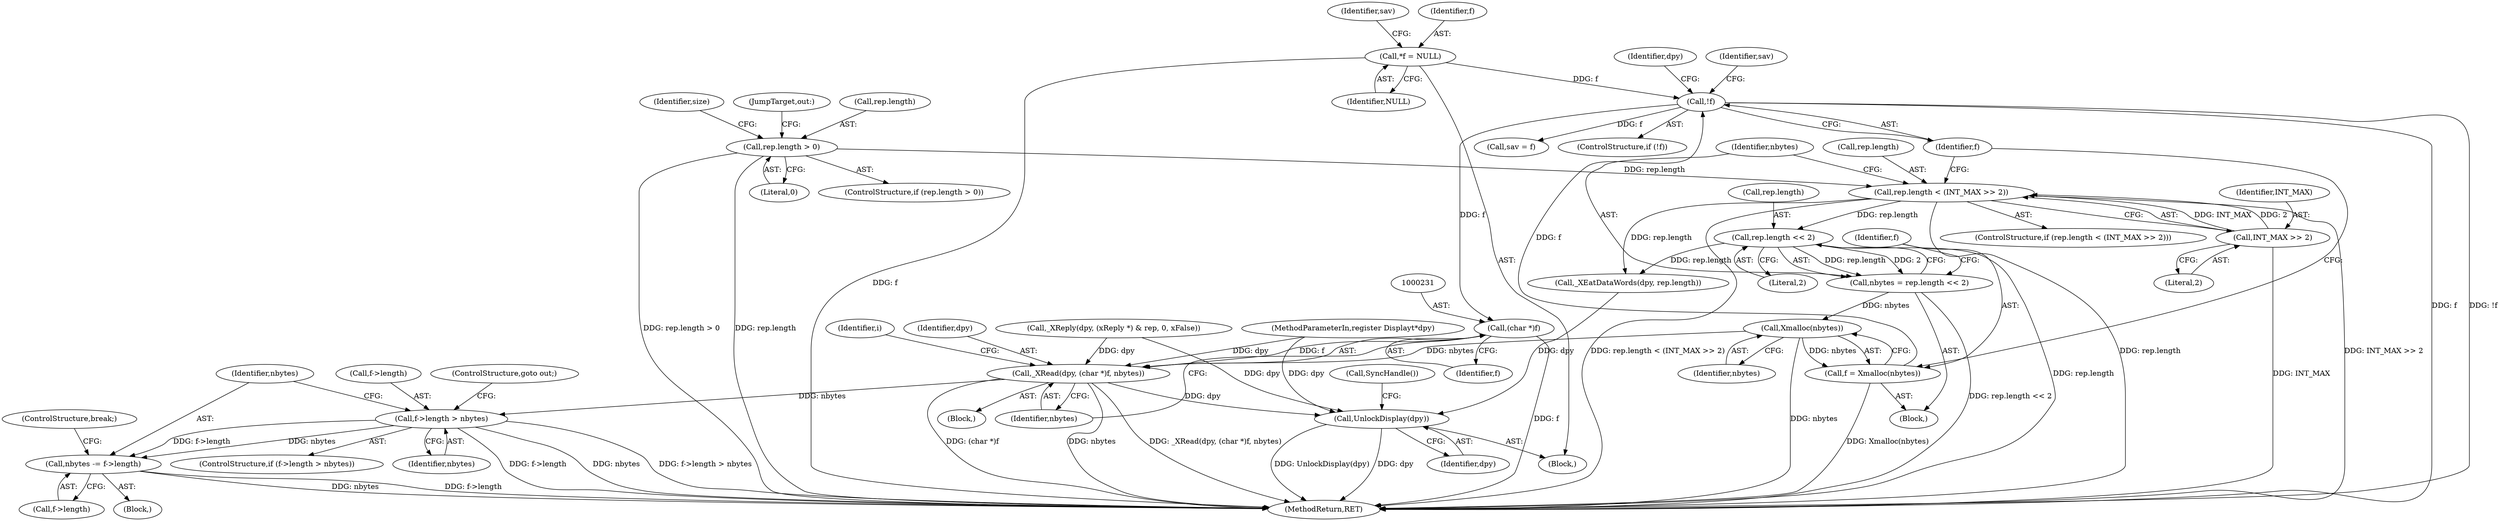digraph "0_libXi_19a9cd607de73947fcfb104682f203ffe4e1f4e5_1@pointer" {
"1000230" [label="(Call,(char *)f)"];
"1000215" [label="(Call,!f)"];
"1000114" [label="(Call,*f = NULL)"];
"1000210" [label="(Call,f = Xmalloc(nbytes))"];
"1000212" [label="(Call,Xmalloc(nbytes))"];
"1000203" [label="(Call,nbytes = rep.length << 2)"];
"1000205" [label="(Call,rep.length << 2)"];
"1000195" [label="(Call,rep.length < (INT_MAX >> 2))"];
"1000176" [label="(Call,rep.length > 0)"];
"1000199" [label="(Call,INT_MAX >> 2)"];
"1000228" [label="(Call,_XRead(dpy, (char *)f, nbytes))"];
"1000246" [label="(Call,f->length > nbytes)"];
"1000252" [label="(Call,nbytes -= f->length)"];
"1000732" [label="(Call,UnlockDisplay(dpy))"];
"1000210" [label="(Call,f = Xmalloc(nbytes))"];
"1000116" [label="(Identifier,NULL)"];
"1000200" [label="(Identifier,INT_MAX)"];
"1000201" [label="(Literal,2)"];
"1000251" [label="(ControlStructure,goto out;)"];
"1000230" [label="(Call,(char *)f)"];
"1000114" [label="(Call,*f = NULL)"];
"1000185" [label="(Identifier,size)"];
"1000181" [label="(Block,)"];
"1000734" [label="(Call,SyncHandle())"];
"1000733" [label="(Identifier,dpy)"];
"1000228" [label="(Call,_XRead(dpy, (char *)f, nbytes))"];
"1000218" [label="(Call,_XEatDataWords(dpy, rep.length))"];
"1000232" [label="(Identifier,f)"];
"1000225" [label="(Call,sav = f)"];
"1000213" [label="(Identifier,nbytes)"];
"1000244" [label="(Block,)"];
"1000732" [label="(Call,UnlockDisplay(dpy))"];
"1000233" [label="(Identifier,nbytes)"];
"1000206" [label="(Call,rep.length)"];
"1000180" [label="(Literal,0)"];
"1000204" [label="(Identifier,nbytes)"];
"1000216" [label="(Identifier,f)"];
"1000119" [label="(Identifier,sav)"];
"1000252" [label="(Call,nbytes -= f->length)"];
"1000205" [label="(Call,rep.length << 2)"];
"1000737" [label="(MethodReturn,RET)"];
"1000202" [label="(Block,)"];
"1000219" [label="(Identifier,dpy)"];
"1000214" [label="(ControlStructure,if (!f))"];
"1000199" [label="(Call,INT_MAX >> 2)"];
"1000176" [label="(Call,rep.length > 0)"];
"1000727" [label="(JumpTarget,out:)"];
"1000166" [label="(Call,_XReply(dpy, (xReply *) & rep, 0, xFalse))"];
"1000229" [label="(Identifier,dpy)"];
"1000209" [label="(Literal,2)"];
"1000226" [label="(Identifier,sav)"];
"1000203" [label="(Call,nbytes = rep.length << 2)"];
"1000101" [label="(MethodParameterIn,register Display\t*dpy)"];
"1000253" [label="(Identifier,nbytes)"];
"1000254" [label="(Call,f->length)"];
"1000215" [label="(Call,!f)"];
"1000211" [label="(Identifier,f)"];
"1000245" [label="(ControlStructure,if (f->length > nbytes))"];
"1000196" [label="(Call,rep.length)"];
"1000212" [label="(Call,Xmalloc(nbytes))"];
"1000246" [label="(Call,f->length > nbytes)"];
"1000247" [label="(Call,f->length)"];
"1000104" [label="(Block,)"];
"1000115" [label="(Identifier,f)"];
"1000236" [label="(Identifier,i)"];
"1000177" [label="(Call,rep.length)"];
"1000195" [label="(Call,rep.length < (INT_MAX >> 2))"];
"1000175" [label="(ControlStructure,if (rep.length > 0))"];
"1000194" [label="(ControlStructure,if (rep.length < (INT_MAX >> 2)))"];
"1000257" [label="(ControlStructure,break;)"];
"1000250" [label="(Identifier,nbytes)"];
"1000230" -> "1000228"  [label="AST: "];
"1000230" -> "1000232"  [label="CFG: "];
"1000231" -> "1000230"  [label="AST: "];
"1000232" -> "1000230"  [label="AST: "];
"1000233" -> "1000230"  [label="CFG: "];
"1000230" -> "1000737"  [label="DDG: f"];
"1000230" -> "1000228"  [label="DDG: f"];
"1000215" -> "1000230"  [label="DDG: f"];
"1000215" -> "1000214"  [label="AST: "];
"1000215" -> "1000216"  [label="CFG: "];
"1000216" -> "1000215"  [label="AST: "];
"1000219" -> "1000215"  [label="CFG: "];
"1000226" -> "1000215"  [label="CFG: "];
"1000215" -> "1000737"  [label="DDG: f"];
"1000215" -> "1000737"  [label="DDG: !f"];
"1000114" -> "1000215"  [label="DDG: f"];
"1000210" -> "1000215"  [label="DDG: f"];
"1000215" -> "1000225"  [label="DDG: f"];
"1000114" -> "1000104"  [label="AST: "];
"1000114" -> "1000116"  [label="CFG: "];
"1000115" -> "1000114"  [label="AST: "];
"1000116" -> "1000114"  [label="AST: "];
"1000119" -> "1000114"  [label="CFG: "];
"1000114" -> "1000737"  [label="DDG: f"];
"1000210" -> "1000202"  [label="AST: "];
"1000210" -> "1000212"  [label="CFG: "];
"1000211" -> "1000210"  [label="AST: "];
"1000212" -> "1000210"  [label="AST: "];
"1000216" -> "1000210"  [label="CFG: "];
"1000210" -> "1000737"  [label="DDG: Xmalloc(nbytes)"];
"1000212" -> "1000210"  [label="DDG: nbytes"];
"1000212" -> "1000213"  [label="CFG: "];
"1000213" -> "1000212"  [label="AST: "];
"1000212" -> "1000737"  [label="DDG: nbytes"];
"1000203" -> "1000212"  [label="DDG: nbytes"];
"1000212" -> "1000228"  [label="DDG: nbytes"];
"1000203" -> "1000202"  [label="AST: "];
"1000203" -> "1000205"  [label="CFG: "];
"1000204" -> "1000203"  [label="AST: "];
"1000205" -> "1000203"  [label="AST: "];
"1000211" -> "1000203"  [label="CFG: "];
"1000203" -> "1000737"  [label="DDG: rep.length << 2"];
"1000205" -> "1000203"  [label="DDG: rep.length"];
"1000205" -> "1000203"  [label="DDG: 2"];
"1000205" -> "1000209"  [label="CFG: "];
"1000206" -> "1000205"  [label="AST: "];
"1000209" -> "1000205"  [label="AST: "];
"1000205" -> "1000737"  [label="DDG: rep.length"];
"1000195" -> "1000205"  [label="DDG: rep.length"];
"1000205" -> "1000218"  [label="DDG: rep.length"];
"1000195" -> "1000194"  [label="AST: "];
"1000195" -> "1000199"  [label="CFG: "];
"1000196" -> "1000195"  [label="AST: "];
"1000199" -> "1000195"  [label="AST: "];
"1000204" -> "1000195"  [label="CFG: "];
"1000216" -> "1000195"  [label="CFG: "];
"1000195" -> "1000737"  [label="DDG: rep.length < (INT_MAX >> 2)"];
"1000195" -> "1000737"  [label="DDG: INT_MAX >> 2"];
"1000195" -> "1000737"  [label="DDG: rep.length"];
"1000176" -> "1000195"  [label="DDG: rep.length"];
"1000199" -> "1000195"  [label="DDG: INT_MAX"];
"1000199" -> "1000195"  [label="DDG: 2"];
"1000195" -> "1000218"  [label="DDG: rep.length"];
"1000176" -> "1000175"  [label="AST: "];
"1000176" -> "1000180"  [label="CFG: "];
"1000177" -> "1000176"  [label="AST: "];
"1000180" -> "1000176"  [label="AST: "];
"1000185" -> "1000176"  [label="CFG: "];
"1000727" -> "1000176"  [label="CFG: "];
"1000176" -> "1000737"  [label="DDG: rep.length > 0"];
"1000176" -> "1000737"  [label="DDG: rep.length"];
"1000199" -> "1000201"  [label="CFG: "];
"1000200" -> "1000199"  [label="AST: "];
"1000201" -> "1000199"  [label="AST: "];
"1000199" -> "1000737"  [label="DDG: INT_MAX"];
"1000228" -> "1000181"  [label="AST: "];
"1000228" -> "1000233"  [label="CFG: "];
"1000229" -> "1000228"  [label="AST: "];
"1000233" -> "1000228"  [label="AST: "];
"1000236" -> "1000228"  [label="CFG: "];
"1000228" -> "1000737"  [label="DDG: nbytes"];
"1000228" -> "1000737"  [label="DDG: _XRead(dpy, (char *)f, nbytes)"];
"1000228" -> "1000737"  [label="DDG: (char *)f"];
"1000166" -> "1000228"  [label="DDG: dpy"];
"1000101" -> "1000228"  [label="DDG: dpy"];
"1000228" -> "1000246"  [label="DDG: nbytes"];
"1000228" -> "1000732"  [label="DDG: dpy"];
"1000246" -> "1000245"  [label="AST: "];
"1000246" -> "1000250"  [label="CFG: "];
"1000247" -> "1000246"  [label="AST: "];
"1000250" -> "1000246"  [label="AST: "];
"1000251" -> "1000246"  [label="CFG: "];
"1000253" -> "1000246"  [label="CFG: "];
"1000246" -> "1000737"  [label="DDG: nbytes"];
"1000246" -> "1000737"  [label="DDG: f->length > nbytes"];
"1000246" -> "1000737"  [label="DDG: f->length"];
"1000246" -> "1000252"  [label="DDG: f->length"];
"1000246" -> "1000252"  [label="DDG: nbytes"];
"1000252" -> "1000244"  [label="AST: "];
"1000252" -> "1000254"  [label="CFG: "];
"1000253" -> "1000252"  [label="AST: "];
"1000254" -> "1000252"  [label="AST: "];
"1000257" -> "1000252"  [label="CFG: "];
"1000252" -> "1000737"  [label="DDG: nbytes"];
"1000252" -> "1000737"  [label="DDG: f->length"];
"1000732" -> "1000104"  [label="AST: "];
"1000732" -> "1000733"  [label="CFG: "];
"1000733" -> "1000732"  [label="AST: "];
"1000734" -> "1000732"  [label="CFG: "];
"1000732" -> "1000737"  [label="DDG: UnlockDisplay(dpy)"];
"1000732" -> "1000737"  [label="DDG: dpy"];
"1000218" -> "1000732"  [label="DDG: dpy"];
"1000166" -> "1000732"  [label="DDG: dpy"];
"1000101" -> "1000732"  [label="DDG: dpy"];
}
